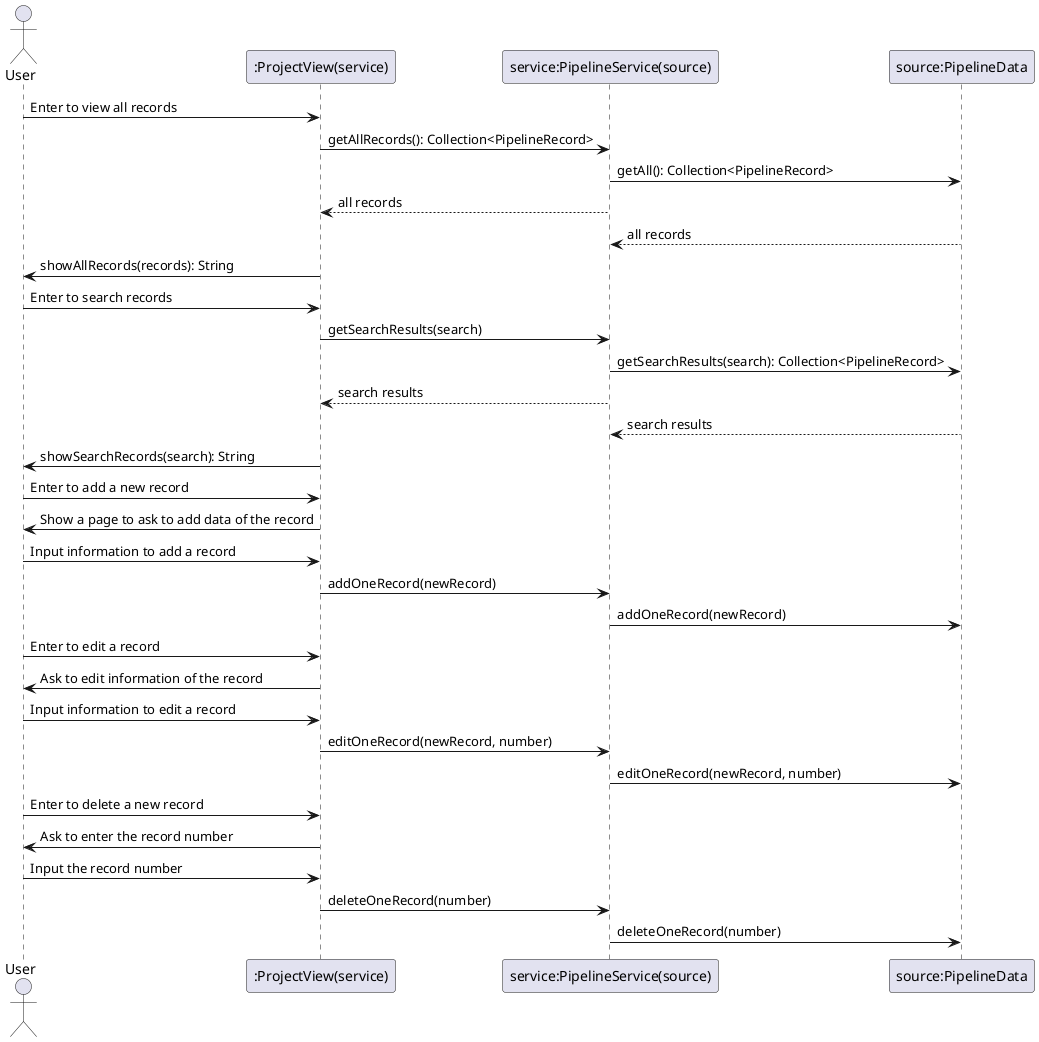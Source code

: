 @startuml
actor User
participant ":ProjectView(service)"
participant "service:PipelineService(source)"
participant "source:PipelineData"

User -> ":ProjectView(service)": Enter to view all records
":ProjectView(service)" -> "service:PipelineService(source)":     getAllRecords(): Collection<PipelineRecord>
"service:PipelineService(source)" -> "source:PipelineData": getAll(): Collection<PipelineRecord>
":ProjectView(service)" <-- "service:PipelineService(source)": all records
"service:PipelineService(source)" <-- "source:PipelineData": all records
User <- ":ProjectView(service)": showAllRecords(records): String

User -> ":ProjectView(service)": Enter to search records
":ProjectView(service)" -> "service:PipelineService(source)": getSearchResults(search)
"service:PipelineService(source)" -> "source:PipelineData": getSearchResults(search): Collection<PipelineRecord>
":ProjectView(service)" <-- "service:PipelineService(source)": search results
"service:PipelineService(source)" <-- "source:PipelineData": search results
User <- ":ProjectView(service)": showSearchRecords(search): String

User -> ":ProjectView(service)": Enter to add a new record
User <- ":ProjectView(service)": Show a page to ask to add data of the record
User -> ":ProjectView(service)": Input information to add a record
":ProjectView(service)" -> "service:PipelineService(source)": addOneRecord(newRecord)
"service:PipelineService(source)" -> "source:PipelineData": addOneRecord(newRecord)

User -> ":ProjectView(service)": Enter to edit a record
User <- ":ProjectView(service)": Ask to edit information of the record
User -> ":ProjectView(service)": Input information to edit a record
":ProjectView(service)" -> "service:PipelineService(source)": editOneRecord(newRecord, number)
"service:PipelineService(source)" -> "source:PipelineData": editOneRecord(newRecord, number)

User -> ":ProjectView(service)": Enter to delete a new record
User <- ":ProjectView(service)": Ask to enter the record number
User -> ":ProjectView(service)": Input the record number
":ProjectView(service)" -> "service:PipelineService(source)": deleteOneRecord(number)
"service:PipelineService(source)" -> "source:PipelineData": deleteOneRecord(number)

@enduml
